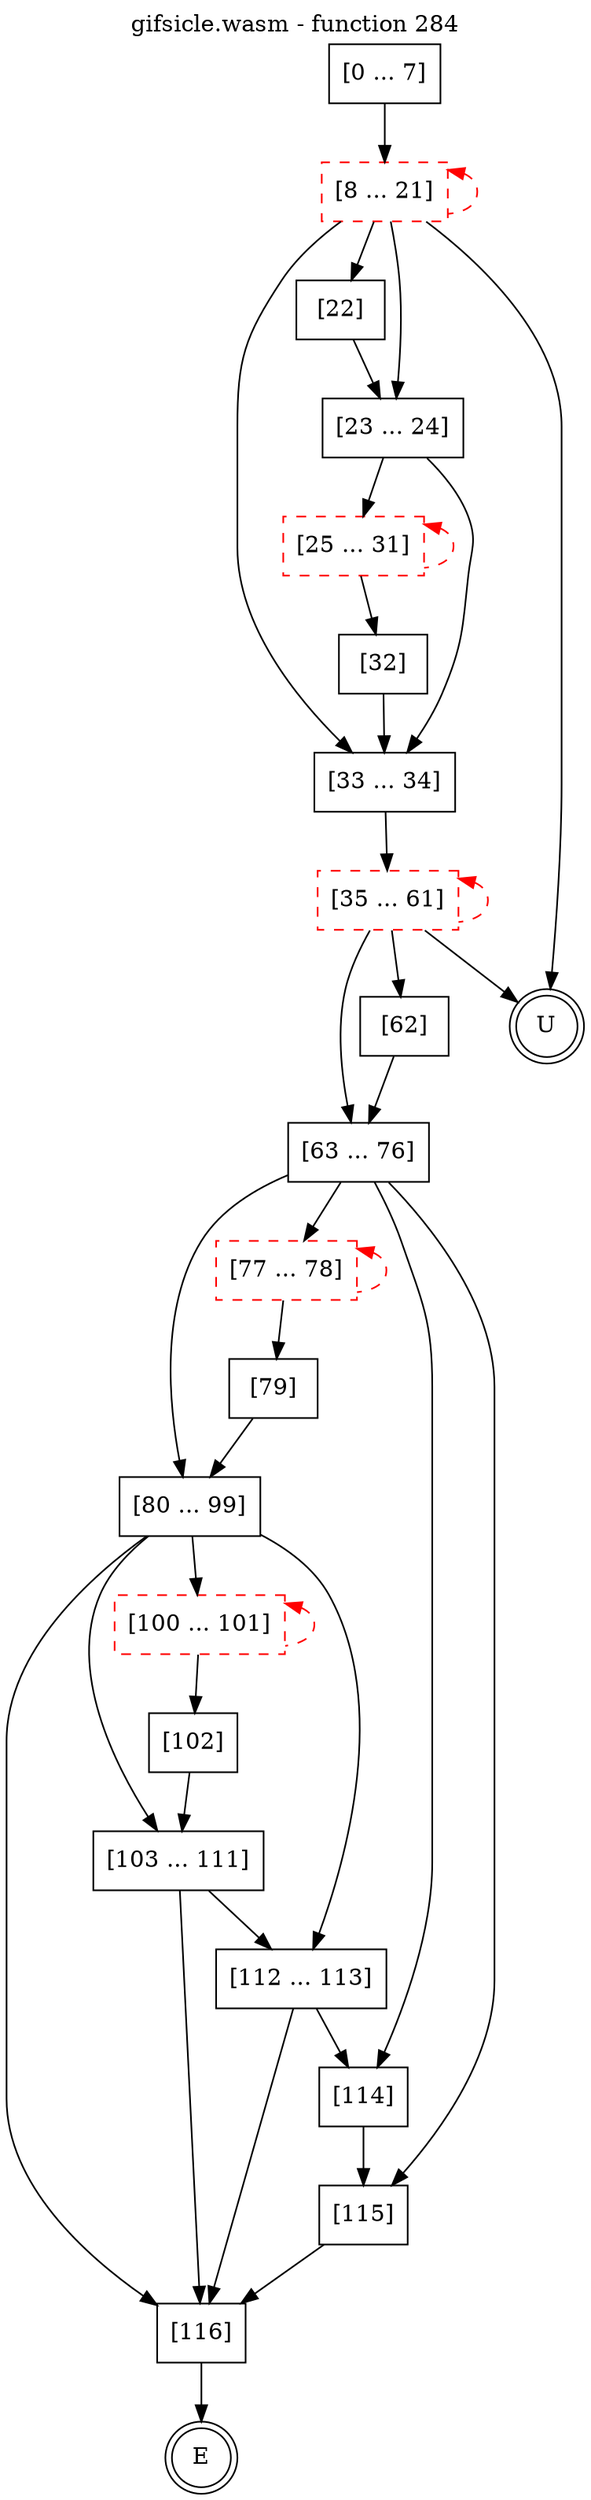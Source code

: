 digraph finite_state_machine {
    label = "gifsicle.wasm - function 284"
    labelloc =  t
    labelfontsize = 16
    labelfontcolor = black
    labelfontname = "Helvetica"
    node [shape = doublecircle]; E U ;
    node [shape = box];
    node [shape=box, color=black, style=solid] 0[label="[0 ... 7]"]
    node [shape=box, color=red, style=dashed] 8[label="[8 ... 21]"]
    node [shape=box, color=black, style=solid] 22[label="[22]"]
    node [shape=box, color=black, style=solid] 23[label="[23 ... 24]"]
    node [shape=box, color=red, style=dashed] 25[label="[25 ... 31]"]
    node [shape=box, color=black, style=solid] 32[label="[32]"]
    node [shape=box, color=black, style=solid] 33[label="[33 ... 34]"]
    node [shape=box, color=red, style=dashed] 35[label="[35 ... 61]"]
    node [shape=box, color=black, style=solid] 62[label="[62]"]
    node [shape=box, color=black, style=solid] 63[label="[63 ... 76]"]
    node [shape=box, color=red, style=dashed] 77[label="[77 ... 78]"]
    node [shape=box, color=black, style=solid] 79[label="[79]"]
    node [shape=box, color=black, style=solid] 80[label="[80 ... 99]"]
    node [shape=box, color=red, style=dashed] 100[label="[100 ... 101]"]
    node [shape=box, color=black, style=solid] 102[label="[102]"]
    node [shape=box, color=black, style=solid] 103[label="[103 ... 111]"]
    node [shape=box, color=black, style=solid] 112[label="[112 ... 113]"]
    node [shape=box, color=black, style=solid] 114[label="[114]"]
    node [shape=box, color=black, style=solid] 115[label="[115]"]
    node [shape=box, color=black, style=solid] 116[label="[116]"]
    node [shape=box, color=black, style=solid] U[label="U"]
    0 -> 8;
    8 -> 22;
    8 -> 23;
    8 -> 33;
    8 -> U;
    8 -> 8[style="dashed" color="red" dir=back];
    22 -> 23;
    23 -> 25;
    23 -> 33;
    25 -> 32;
    25 -> 25[style="dashed" color="red" dir=back];
    32 -> 33;
    33 -> 35;
    35 -> 62;
    35 -> 63;
    35 -> U;
    35 -> 35[style="dashed" color="red" dir=back];
    62 -> 63;
    63 -> 77;
    63 -> 80;
    63 -> 114;
    63 -> 115;
    77 -> 79;
    77 -> 77[style="dashed" color="red" dir=back];
    79 -> 80;
    80 -> 100;
    80 -> 103;
    80 -> 112;
    80 -> 116;
    100 -> 102;
    100 -> 100[style="dashed" color="red" dir=back];
    102 -> 103;
    103 -> 112;
    103 -> 116;
    112 -> 114;
    112 -> 116;
    114 -> 115;
    115 -> 116;
    116 -> E;
}
